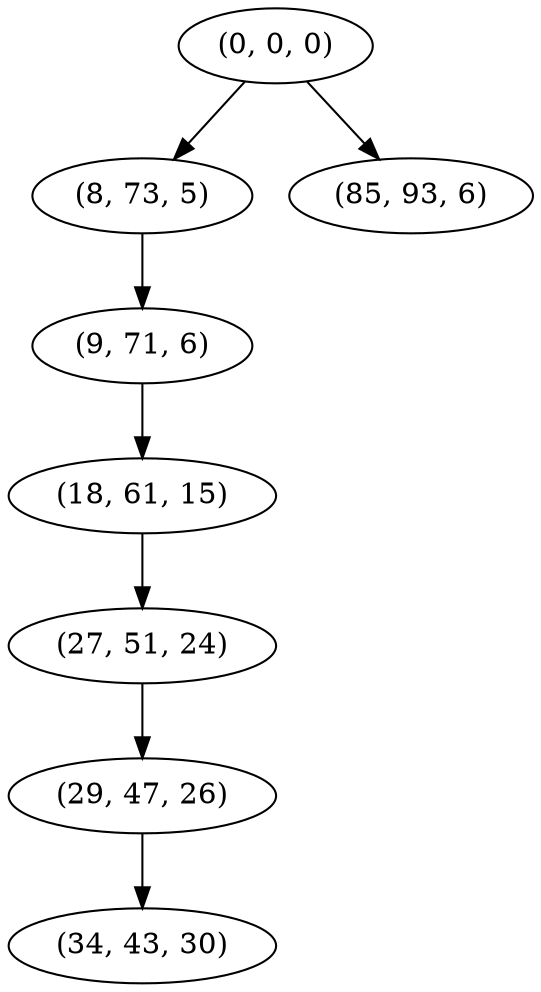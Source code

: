 digraph tree {
    "(0, 0, 0)";
    "(8, 73, 5)";
    "(9, 71, 6)";
    "(18, 61, 15)";
    "(27, 51, 24)";
    "(29, 47, 26)";
    "(34, 43, 30)";
    "(85, 93, 6)";
    "(0, 0, 0)" -> "(8, 73, 5)";
    "(0, 0, 0)" -> "(85, 93, 6)";
    "(8, 73, 5)" -> "(9, 71, 6)";
    "(9, 71, 6)" -> "(18, 61, 15)";
    "(18, 61, 15)" -> "(27, 51, 24)";
    "(27, 51, 24)" -> "(29, 47, 26)";
    "(29, 47, 26)" -> "(34, 43, 30)";
}
